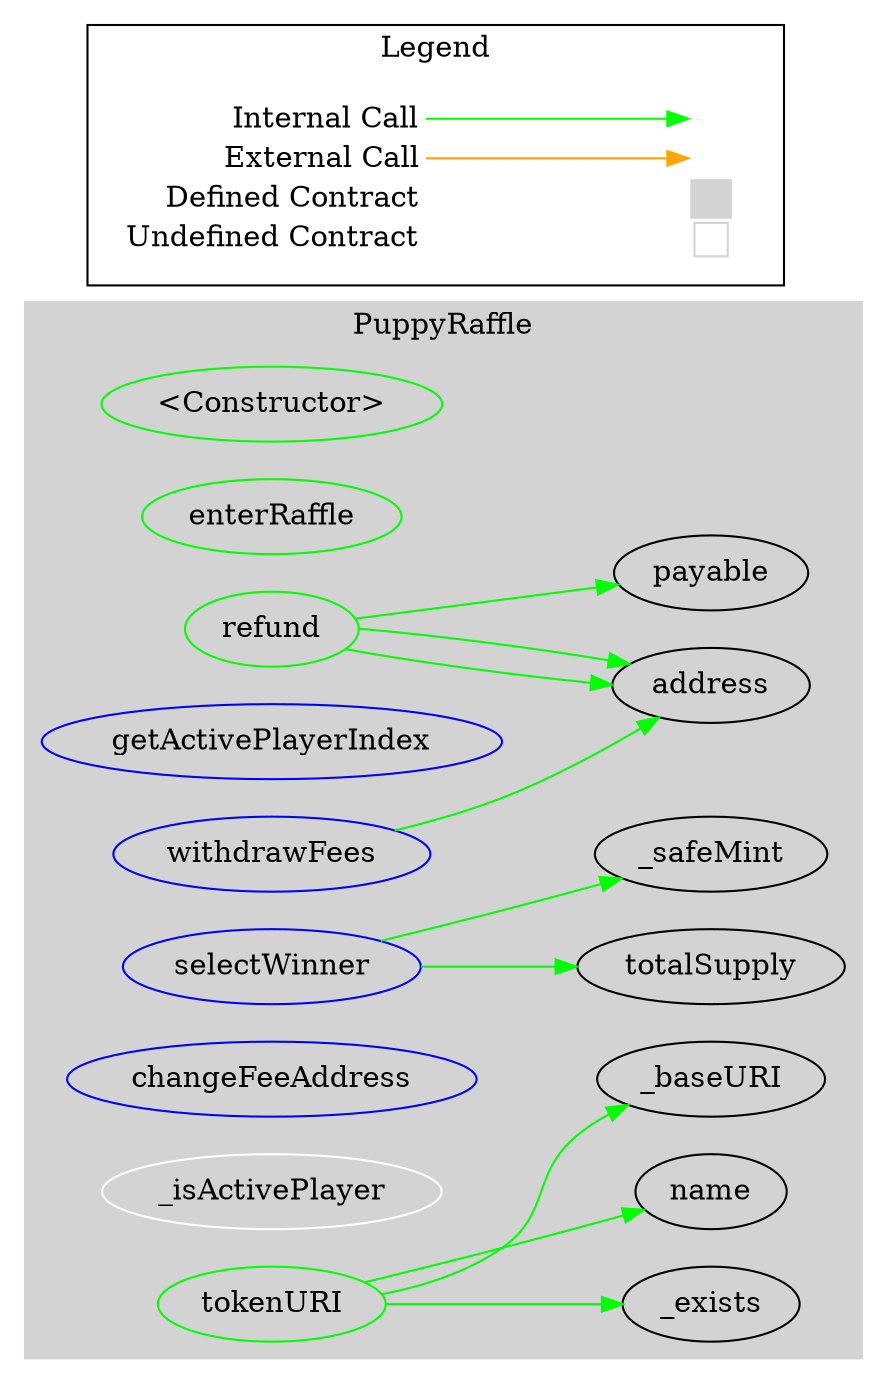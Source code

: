 digraph G {
  graph [ ratio = "auto", page = "100", compound =true ];
subgraph "clusterPuppyRaffle" {
  graph [ label = "PuppyRaffle", color = "lightgray", style = "filled", bgcolor = "lightgray" ];
  "PuppyRaffle.<Constructor>" [ label = "<Constructor>", color = "green" ];
  "PuppyRaffle.enterRaffle" [ label = "enterRaffle", color = "green" ];
  "PuppyRaffle.refund" [ label = "refund", color = "green" ];
  "PuppyRaffle.getActivePlayerIndex" [ label = "getActivePlayerIndex", color = "blue" ];
  "PuppyRaffle.selectWinner" [ label = "selectWinner", color = "blue" ];
  "PuppyRaffle.withdrawFees" [ label = "withdrawFees", color = "blue" ];
  "PuppyRaffle.changeFeeAddress" [ label = "changeFeeAddress", color = "blue" ];
  "PuppyRaffle._isActivePlayer" [ label = "_isActivePlayer", color = "white" ];
  "PuppyRaffle._baseURI" [ label = "_baseURI" ];
  "PuppyRaffle.tokenURI" [ label = "tokenURI", color = "green" ];
  "PuppyRaffle.address" [ label = "address" ];
  "PuppyRaffle.payable" [ label = "payable" ];
  "PuppyRaffle.totalSupply" [ label = "totalSupply" ];
  "PuppyRaffle._safeMint" [ label = "_safeMint" ];
  "PuppyRaffle._exists" [ label = "_exists" ];
  "PuppyRaffle.name" [ label = "name" ];
}

  "PuppyRaffle.refund";
  "PuppyRaffle.address";
  "PuppyRaffle.payable";
  "PuppyRaffle.selectWinner";
  "PuppyRaffle.totalSupply";
  "PuppyRaffle._safeMint";
  "PuppyRaffle.withdrawFees";
  "PuppyRaffle.tokenURI";
  "PuppyRaffle._exists";
  "PuppyRaffle._baseURI";
  "PuppyRaffle.name";
  "PuppyRaffle.refund" -> "PuppyRaffle.address" [ color = "green" ];
  "PuppyRaffle.refund" -> "PuppyRaffle.payable" [ color = "green" ];
  "PuppyRaffle.refund" -> "PuppyRaffle.address" [ color = "green" ];
  "PuppyRaffle.selectWinner" -> "PuppyRaffle.totalSupply" [ color = "green" ];
  "PuppyRaffle.selectWinner" -> "PuppyRaffle._safeMint" [ color = "green" ];
  "PuppyRaffle.withdrawFees" -> "PuppyRaffle.address" [ color = "green" ];
  "PuppyRaffle.tokenURI" -> "PuppyRaffle._exists" [ color = "green" ];
  "PuppyRaffle.tokenURI" -> "PuppyRaffle._baseURI" [ color = "green" ];
  "PuppyRaffle.tokenURI" -> "PuppyRaffle.name" [ color = "green" ];


rankdir=LR
node [shape=plaintext]
subgraph cluster_01 { 
label = "Legend";
key [label=<<table border="0" cellpadding="2" cellspacing="0" cellborder="0">
  <tr><td align="right" port="i1">Internal Call</td></tr>
  <tr><td align="right" port="i2">External Call</td></tr>
  <tr><td align="right" port="i3">Defined Contract</td></tr>
  <tr><td align="right" port="i4">Undefined Contract</td></tr>
  </table>>]
key2 [label=<<table border="0" cellpadding="2" cellspacing="0" cellborder="0">
  <tr><td port="i1">&nbsp;&nbsp;&nbsp;</td></tr>
  <tr><td port="i2">&nbsp;&nbsp;&nbsp;</td></tr>
  <tr><td port="i3" bgcolor="lightgray">&nbsp;&nbsp;&nbsp;</td></tr>
  <tr><td port="i4">
    <table border="1" cellborder="0" cellspacing="0" cellpadding="7" color="lightgray">
      <tr>
       <td></td>
      </tr>
     </table>
  </td></tr>
  </table>>]
key:i1:e -> key2:i1:w [color="green"]
key:i2:e -> key2:i2:w [color="orange"]
}
}

